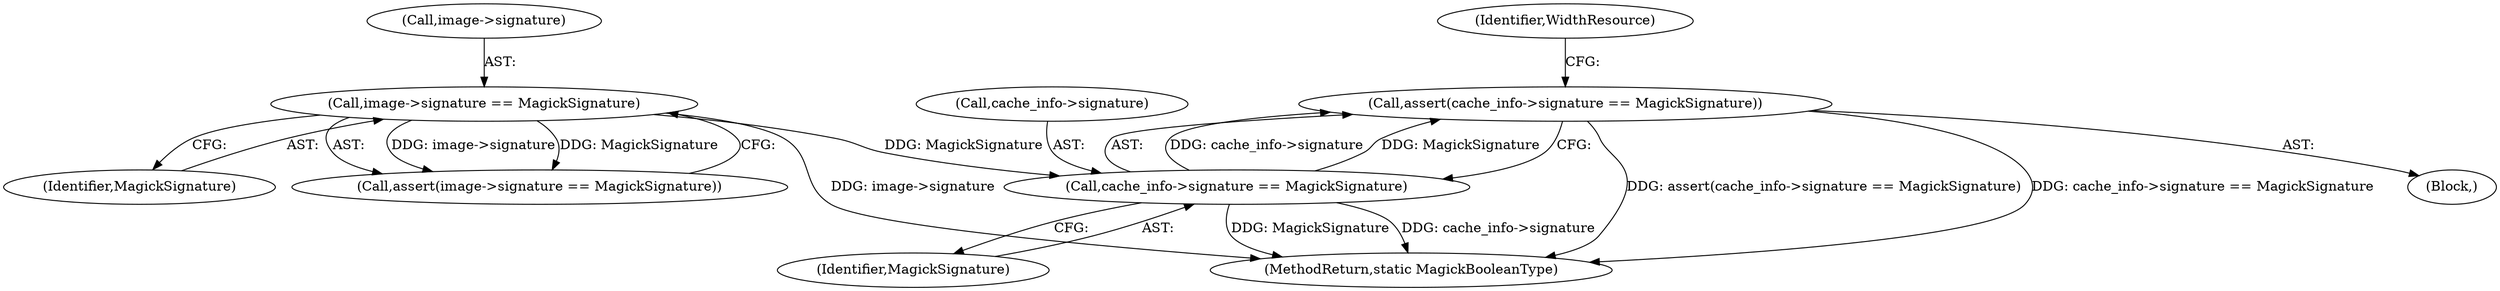 digraph "0_ImageMagick_4e81ce8b07219c69a9aeccb0f7f7b927ca6db74c_0@API" {
"1000179" [label="(Call,assert(cache_info->signature == MagickSignature))"];
"1000180" [label="(Call,cache_info->signature == MagickSignature)"];
"1000126" [label="(Call,image->signature == MagickSignature)"];
"1000127" [label="(Call,image->signature)"];
"1000180" [label="(Call,cache_info->signature == MagickSignature)"];
"1000184" [label="(Identifier,MagickSignature)"];
"1000130" [label="(Identifier,MagickSignature)"];
"1000189" [label="(Identifier,WidthResource)"];
"1000181" [label="(Call,cache_info->signature)"];
"1000126" [label="(Call,image->signature == MagickSignature)"];
"1000108" [label="(Block,)"];
"1000125" [label="(Call,assert(image->signature == MagickSignature))"];
"1000179" [label="(Call,assert(cache_info->signature == MagickSignature))"];
"1001191" [label="(MethodReturn,static MagickBooleanType)"];
"1000179" -> "1000108"  [label="AST: "];
"1000179" -> "1000180"  [label="CFG: "];
"1000180" -> "1000179"  [label="AST: "];
"1000189" -> "1000179"  [label="CFG: "];
"1000179" -> "1001191"  [label="DDG: assert(cache_info->signature == MagickSignature)"];
"1000179" -> "1001191"  [label="DDG: cache_info->signature == MagickSignature"];
"1000180" -> "1000179"  [label="DDG: cache_info->signature"];
"1000180" -> "1000179"  [label="DDG: MagickSignature"];
"1000180" -> "1000184"  [label="CFG: "];
"1000181" -> "1000180"  [label="AST: "];
"1000184" -> "1000180"  [label="AST: "];
"1000180" -> "1001191"  [label="DDG: MagickSignature"];
"1000180" -> "1001191"  [label="DDG: cache_info->signature"];
"1000126" -> "1000180"  [label="DDG: MagickSignature"];
"1000126" -> "1000125"  [label="AST: "];
"1000126" -> "1000130"  [label="CFG: "];
"1000127" -> "1000126"  [label="AST: "];
"1000130" -> "1000126"  [label="AST: "];
"1000125" -> "1000126"  [label="CFG: "];
"1000126" -> "1001191"  [label="DDG: image->signature"];
"1000126" -> "1000125"  [label="DDG: image->signature"];
"1000126" -> "1000125"  [label="DDG: MagickSignature"];
}
